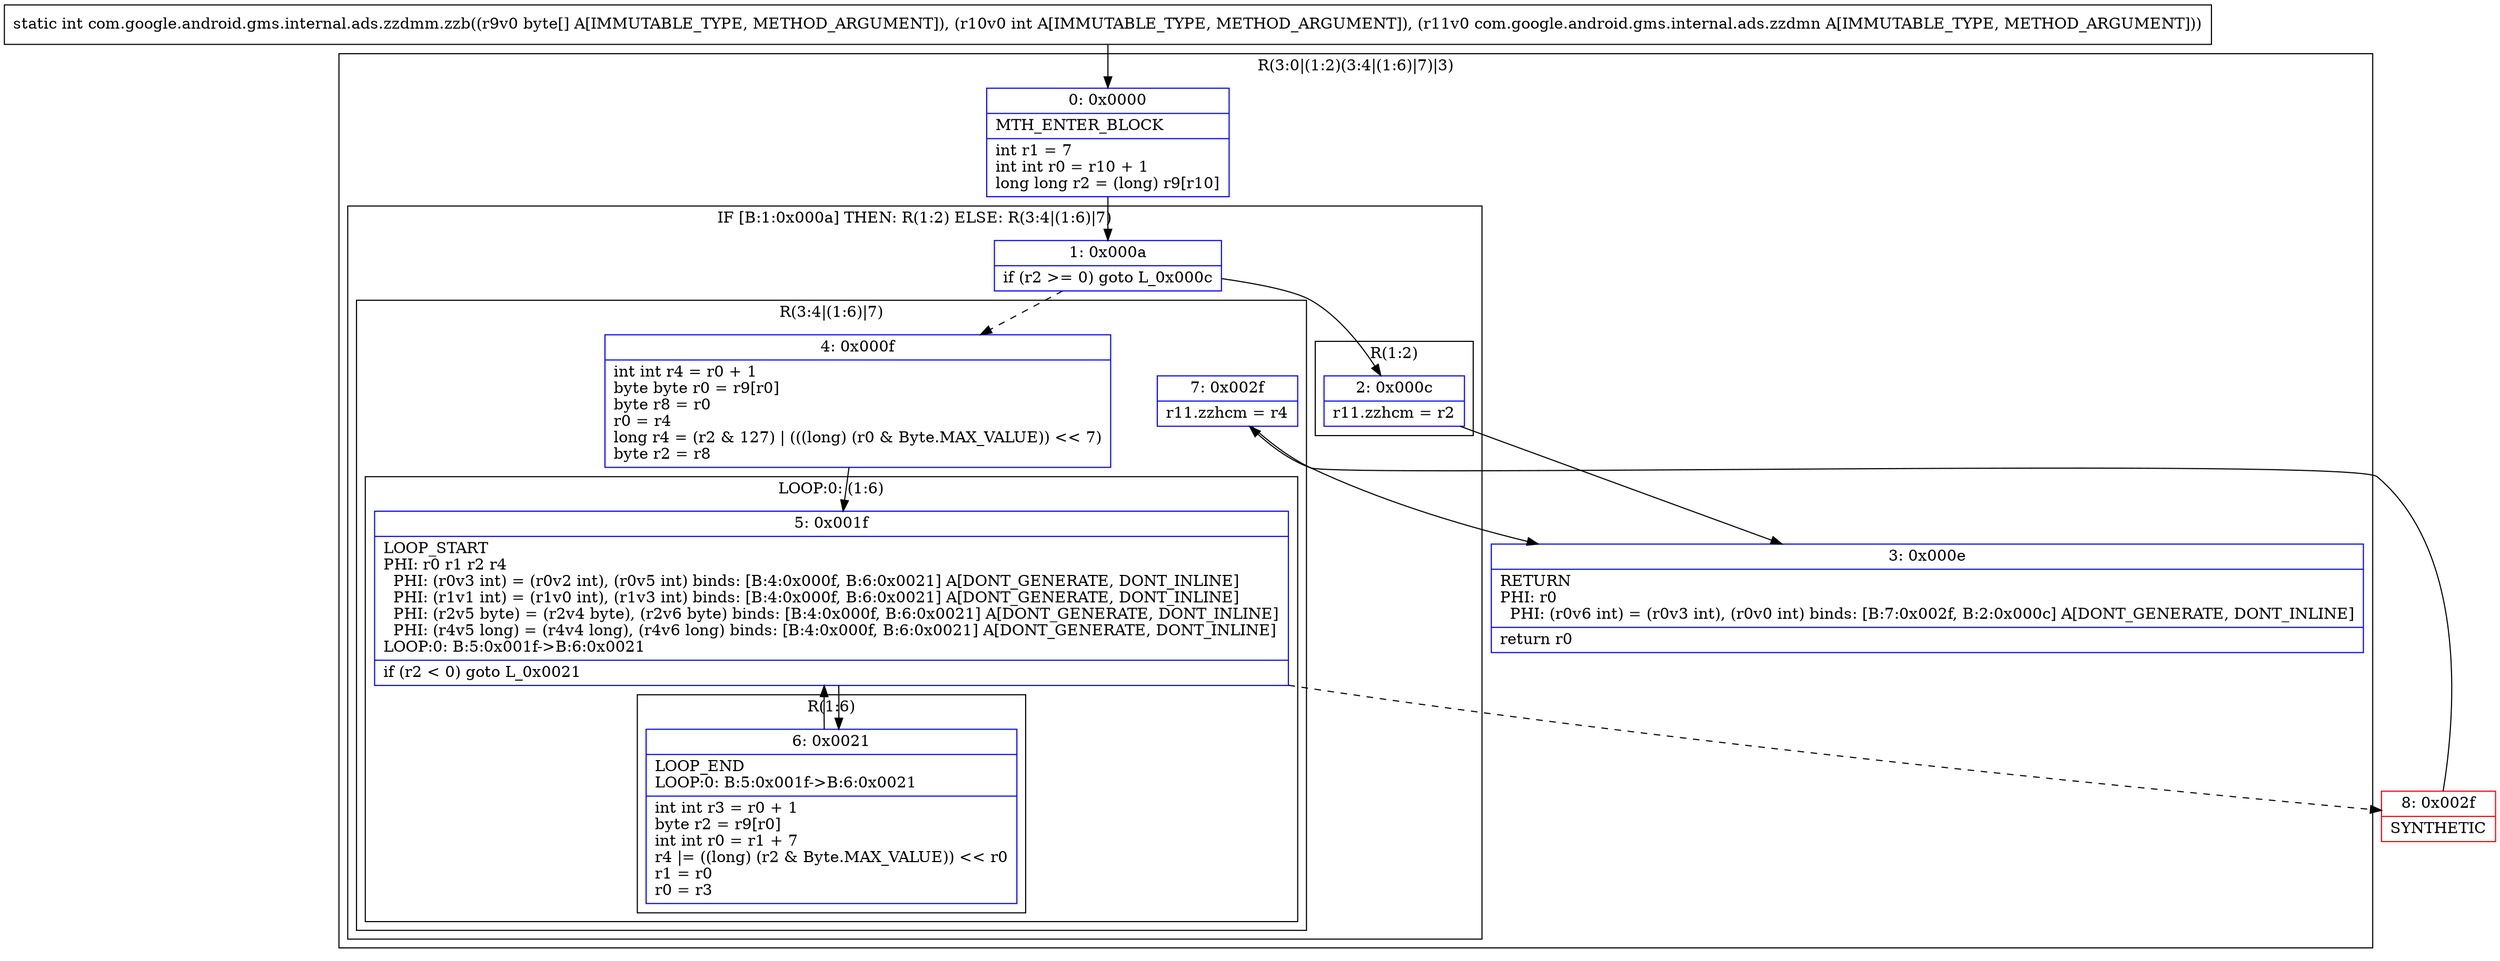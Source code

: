 digraph "CFG forcom.google.android.gms.internal.ads.zzdmm.zzb([BILcom\/google\/android\/gms\/internal\/ads\/zzdmn;)I" {
subgraph cluster_Region_1646918406 {
label = "R(3:0|(1:2)(3:4|(1:6)|7)|3)";
node [shape=record,color=blue];
Node_0 [shape=record,label="{0\:\ 0x0000|MTH_ENTER_BLOCK\l|int r1 = 7\lint int r0 = r10 + 1\llong long r2 = (long) r9[r10]\l}"];
subgraph cluster_IfRegion_96493568 {
label = "IF [B:1:0x000a] THEN: R(1:2) ELSE: R(3:4|(1:6)|7)";
node [shape=record,color=blue];
Node_1 [shape=record,label="{1\:\ 0x000a|if (r2 \>= 0) goto L_0x000c\l}"];
subgraph cluster_Region_672946805 {
label = "R(1:2)";
node [shape=record,color=blue];
Node_2 [shape=record,label="{2\:\ 0x000c|r11.zzhcm = r2\l}"];
}
subgraph cluster_Region_231678439 {
label = "R(3:4|(1:6)|7)";
node [shape=record,color=blue];
Node_4 [shape=record,label="{4\:\ 0x000f|int int r4 = r0 + 1\lbyte byte r0 = r9[r0]\lbyte r8 = r0\lr0 = r4\llong r4 = (r2 & 127) \| (((long) (r0 & Byte.MAX_VALUE)) \<\< 7)\lbyte r2 = r8\l}"];
subgraph cluster_LoopRegion_1073758643 {
label = "LOOP:0: (1:6)";
node [shape=record,color=blue];
Node_5 [shape=record,label="{5\:\ 0x001f|LOOP_START\lPHI: r0 r1 r2 r4 \l  PHI: (r0v3 int) = (r0v2 int), (r0v5 int) binds: [B:4:0x000f, B:6:0x0021] A[DONT_GENERATE, DONT_INLINE]\l  PHI: (r1v1 int) = (r1v0 int), (r1v3 int) binds: [B:4:0x000f, B:6:0x0021] A[DONT_GENERATE, DONT_INLINE]\l  PHI: (r2v5 byte) = (r2v4 byte), (r2v6 byte) binds: [B:4:0x000f, B:6:0x0021] A[DONT_GENERATE, DONT_INLINE]\l  PHI: (r4v5 long) = (r4v4 long), (r4v6 long) binds: [B:4:0x000f, B:6:0x0021] A[DONT_GENERATE, DONT_INLINE]\lLOOP:0: B:5:0x001f\-\>B:6:0x0021\l|if (r2 \< 0) goto L_0x0021\l}"];
subgraph cluster_Region_1625363119 {
label = "R(1:6)";
node [shape=record,color=blue];
Node_6 [shape=record,label="{6\:\ 0x0021|LOOP_END\lLOOP:0: B:5:0x001f\-\>B:6:0x0021\l|int int r3 = r0 + 1\lbyte r2 = r9[r0]\lint int r0 = r1 + 7\lr4 \|= ((long) (r2 & Byte.MAX_VALUE)) \<\< r0\lr1 = r0\lr0 = r3\l}"];
}
}
Node_7 [shape=record,label="{7\:\ 0x002f|r11.zzhcm = r4\l}"];
}
}
Node_3 [shape=record,label="{3\:\ 0x000e|RETURN\lPHI: r0 \l  PHI: (r0v6 int) = (r0v3 int), (r0v0 int) binds: [B:7:0x002f, B:2:0x000c] A[DONT_GENERATE, DONT_INLINE]\l|return r0\l}"];
}
Node_8 [shape=record,color=red,label="{8\:\ 0x002f|SYNTHETIC\l}"];
MethodNode[shape=record,label="{static int com.google.android.gms.internal.ads.zzdmm.zzb((r9v0 byte[] A[IMMUTABLE_TYPE, METHOD_ARGUMENT]), (r10v0 int A[IMMUTABLE_TYPE, METHOD_ARGUMENT]), (r11v0 com.google.android.gms.internal.ads.zzdmn A[IMMUTABLE_TYPE, METHOD_ARGUMENT])) }"];
MethodNode -> Node_0;
Node_0 -> Node_1;
Node_1 -> Node_2;
Node_1 -> Node_4[style=dashed];
Node_2 -> Node_3;
Node_4 -> Node_5;
Node_5 -> Node_6;
Node_5 -> Node_8[style=dashed];
Node_6 -> Node_5;
Node_7 -> Node_3;
Node_8 -> Node_7;
}

